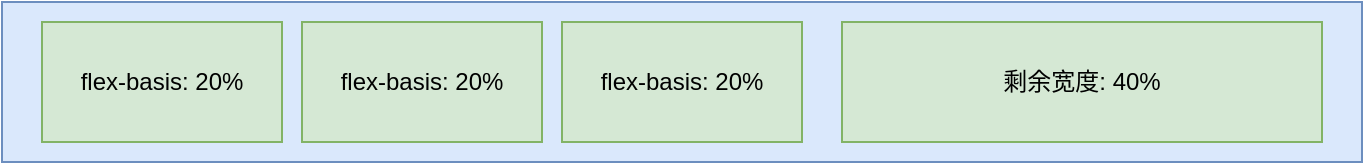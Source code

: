 <mxfile version="20.8.16" type="device"><diagram name="第 1 页" id="Gt7J4jm2jhYhhEMN3sdU"><mxGraphModel dx="954" dy="593" grid="1" gridSize="10" guides="1" tooltips="1" connect="1" arrows="1" fold="1" page="1" pageScale="1" pageWidth="827" pageHeight="1169" math="0" shadow="0"><root><mxCell id="0"/><mxCell id="1" parent="0"/><mxCell id="HVNQJZc6YPt6LZDbsbrl-1" value="" style="rounded=0;whiteSpace=wrap;html=1;fillColor=#dae8fc;strokeColor=#6c8ebf;" vertex="1" parent="1"><mxGeometry x="120" y="40" width="680" height="80" as="geometry"/></mxCell><mxCell id="HVNQJZc6YPt6LZDbsbrl-3" value="flex-basis: 20%" style="rounded=0;whiteSpace=wrap;html=1;fillColor=#d5e8d4;strokeColor=#82b366;" vertex="1" parent="1"><mxGeometry x="140" y="50" width="120" height="60" as="geometry"/></mxCell><mxCell id="HVNQJZc6YPt6LZDbsbrl-4" value="flex-basis: 20%" style="rounded=0;whiteSpace=wrap;html=1;fillColor=#d5e8d4;strokeColor=#82b366;" vertex="1" parent="1"><mxGeometry x="270" y="50" width="120" height="60" as="geometry"/></mxCell><mxCell id="HVNQJZc6YPt6LZDbsbrl-5" value="flex-basis: 20%" style="rounded=0;whiteSpace=wrap;html=1;fillColor=#d5e8d4;strokeColor=#82b366;" vertex="1" parent="1"><mxGeometry x="400" y="50" width="120" height="60" as="geometry"/></mxCell><mxCell id="HVNQJZc6YPt6LZDbsbrl-6" value="剩余宽度: 40%" style="rounded=0;whiteSpace=wrap;html=1;fillColor=#d5e8d4;strokeColor=#82b366;" vertex="1" parent="1"><mxGeometry x="540" y="50" width="240" height="60" as="geometry"/></mxCell></root></mxGraphModel></diagram></mxfile>